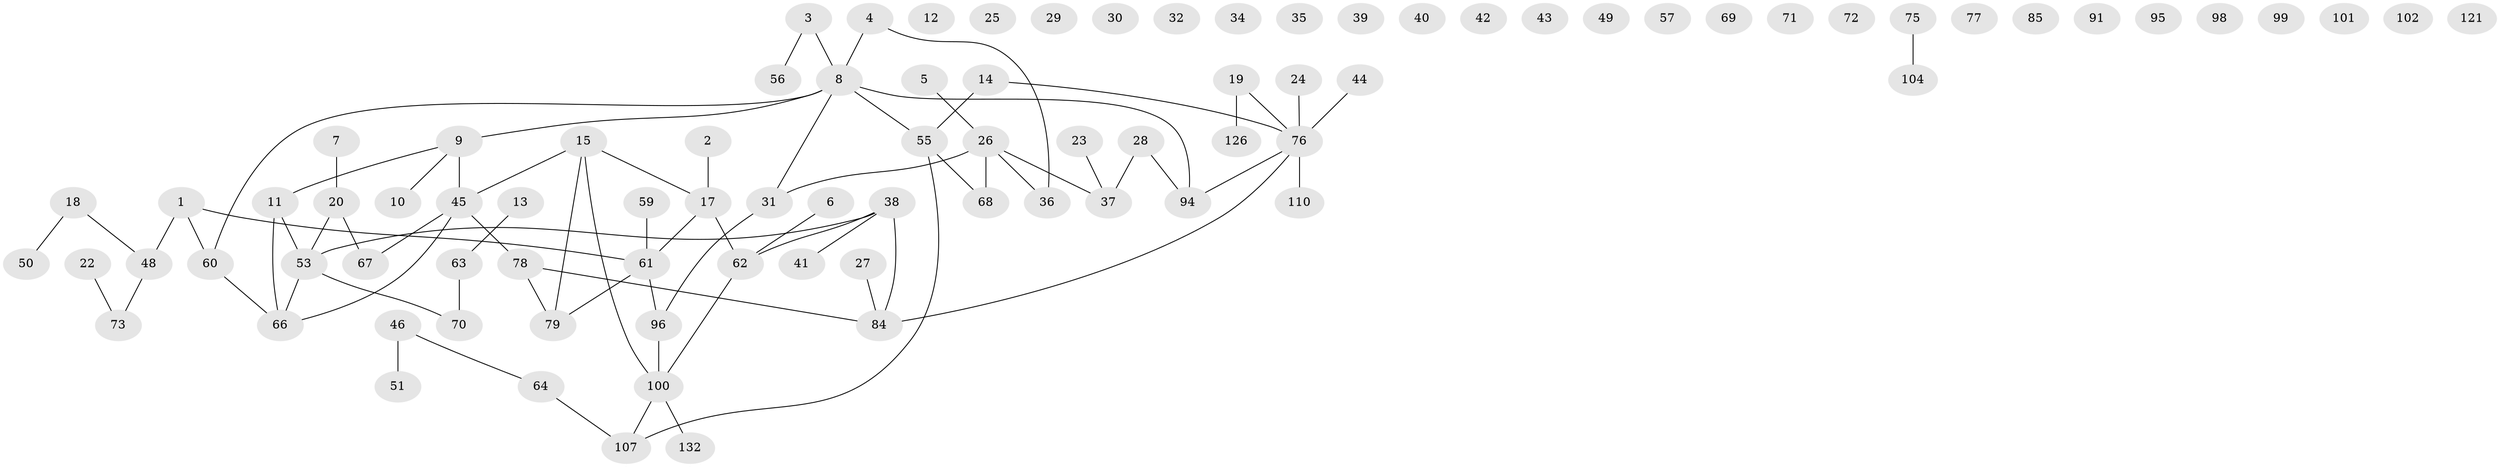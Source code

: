 // Generated by graph-tools (version 1.1) at 2025/23/03/03/25 07:23:29]
// undirected, 87 vertices, 78 edges
graph export_dot {
graph [start="1"]
  node [color=gray90,style=filled];
  1 [super="+54"];
  2 [super="+109"];
  3 [super="+21"];
  4;
  5 [super="+118"];
  6 [super="+106"];
  7;
  8 [super="+33"];
  9 [super="+122"];
  10 [super="+130"];
  11 [super="+16"];
  12;
  13 [super="+92"];
  14 [super="+108"];
  15;
  17 [super="+83"];
  18 [super="+123"];
  19;
  20 [super="+74"];
  22 [super="+87"];
  23;
  24;
  25;
  26 [super="+103"];
  27 [super="+115"];
  28 [super="+58"];
  29;
  30;
  31 [super="+119"];
  32 [super="+65"];
  34;
  35;
  36 [super="+105"];
  37 [super="+97"];
  38 [super="+47"];
  39;
  40;
  41 [super="+88"];
  42;
  43;
  44 [super="+52"];
  45 [super="+114"];
  46 [super="+81"];
  48;
  49;
  50;
  51 [super="+116"];
  53 [super="+112"];
  55 [super="+82"];
  56 [super="+93"];
  57;
  59;
  60 [super="+128"];
  61 [super="+131"];
  62 [super="+125"];
  63 [super="+86"];
  64;
  66 [super="+89"];
  67;
  68 [super="+120"];
  69;
  70 [super="+129"];
  71;
  72;
  73;
  75;
  76 [super="+80"];
  77;
  78 [super="+90"];
  79 [super="+124"];
  84 [super="+113"];
  85;
  91 [super="+111"];
  94;
  95;
  96;
  98;
  99;
  100 [super="+127"];
  101;
  102;
  104 [super="+117"];
  107;
  110;
  121;
  126;
  132;
  1 -- 48;
  1 -- 60;
  1 -- 61;
  2 -- 17 [weight=2];
  3 -- 8;
  3 -- 56;
  4 -- 8;
  4 -- 36;
  5 -- 26;
  6 -- 62;
  7 -- 20;
  8 -- 60;
  8 -- 94;
  8 -- 31;
  8 -- 55;
  8 -- 9;
  9 -- 45 [weight=2];
  9 -- 11;
  9 -- 10;
  11 -- 66;
  11 -- 53;
  13 -- 63;
  14 -- 55;
  14 -- 76;
  15 -- 17;
  15 -- 45;
  15 -- 100;
  15 -- 79;
  17 -- 61;
  17 -- 62;
  18 -- 48;
  18 -- 50;
  19 -- 126;
  19 -- 76;
  20 -- 67;
  20 -- 53;
  22 -- 73;
  23 -- 37;
  24 -- 76;
  26 -- 31;
  26 -- 68;
  26 -- 36;
  26 -- 37;
  27 -- 84;
  28 -- 37;
  28 -- 94;
  31 -- 96;
  38 -- 62;
  38 -- 53;
  38 -- 41;
  38 -- 84;
  44 -- 76;
  45 -- 67;
  45 -- 78;
  45 -- 66;
  46 -- 51 [weight=2];
  46 -- 64;
  48 -- 73;
  53 -- 70;
  53 -- 66;
  55 -- 68;
  55 -- 107;
  59 -- 61;
  60 -- 66;
  61 -- 96;
  61 -- 79;
  62 -- 100;
  63 -- 70;
  64 -- 107;
  75 -- 104;
  76 -- 94;
  76 -- 110;
  76 -- 84;
  78 -- 79;
  78 -- 84;
  96 -- 100;
  100 -- 132;
  100 -- 107;
}
